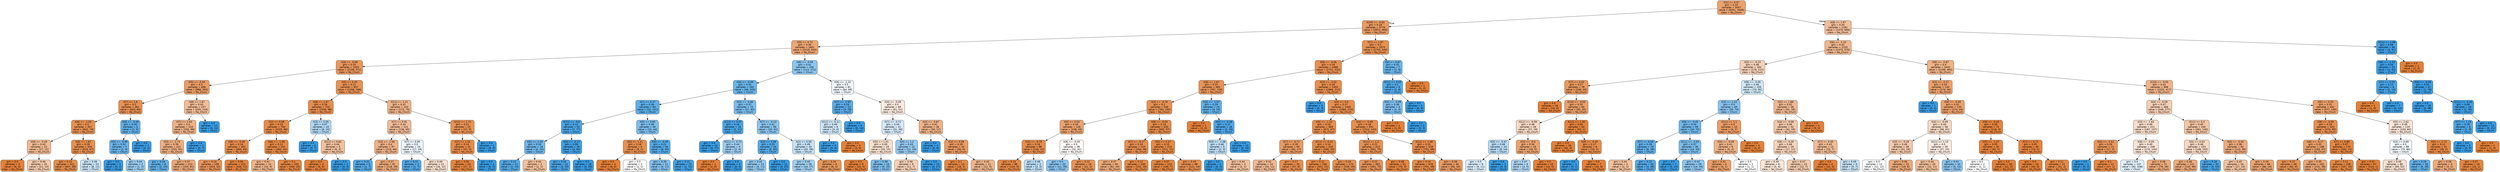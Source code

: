 digraph Tree {
node [shape=box, style="filled, rounded", color="black", fontname=helvetica] ;
edge [fontname=helvetica] ;
0 [label="X[1] <= 0.57\ngini = 0.33\nsamples = 5057\nvalue = [6351, 1649]\nclass = No_Churn", fillcolor="#eca26c"] ;
1 [label="X[10] <= -0.03\ngini = 0.28\nsamples = 3776\nvalue = [4972, 983]\nclass = No_Churn", fillcolor="#ea9a60"] ;
0 -> 1 [labeldistance=2.5, labelangle=45, headlabel="True"] ;
2 [label="X[5] <= 0.72\ngini = 0.35\nsamples = 1801\nvalue = [2219, 643]\nclass = No_Churn", fillcolor="#eda672"] ;
1 -> 2 ;
3 [label="X[4] <= -0.09\ngini = 0.25\nsamples = 1555\nvalue = [2106, 371]\nclass = No_Churn", fillcolor="#ea975c"] ;
2 -> 3 ;
4 [label="X[5] <= -0.04\ngini = 0.3\nsamples = 698\nvalue = [898, 203]\nclass = No_Churn", fillcolor="#eb9d66"] ;
3 -> 4 ;
5 [label="X[7] <= 1.8\ngini = 0.2\nsamples = 461\nvalue = [643, 84]\nclass = No_Churn", fillcolor="#e89153"] ;
4 -> 5 ;
6 [label="X[6] <= -1.56\ngini = 0.2\nsamples = 457\nvalue = [642, 79]\nclass = No_Churn", fillcolor="#e89151"] ;
5 -> 6 ;
7 [label="X[9] <= -0.45\ngini = 0.43\nsamples = 23\nvalue = [27, 12]\nclass = No_Churn", fillcolor="#f1b991"] ;
6 -> 7 ;
8 [label="gini = 0.0\nsamples = 3\nvalue = [6, 0]\nclass = No_Churn", fillcolor="#e58139"] ;
7 -> 8 ;
9 [label="gini = 0.46\nsamples = 20\nvalue = [21, 12]\nclass = No_Churn", fillcolor="#f4c9aa"] ;
7 -> 9 ;
10 [label="X[8] <= 1.67\ngini = 0.18\nsamples = 434\nvalue = [615, 67]\nclass = No_Churn", fillcolor="#e88f4f"] ;
6 -> 10 ;
11 [label="gini = 0.15\nsamples = 421\nvalue = [607, 56]\nclass = No_Churn", fillcolor="#e78d4b"] ;
10 -> 11 ;
12 [label="gini = 0.49\nsamples = 13\nvalue = [8, 11]\nclass = Churn", fillcolor="#c9e4f8"] ;
10 -> 12 ;
13 [label="X[9] <= -0.45\ngini = 0.28\nsamples = 4\nvalue = [1, 5]\nclass = Churn", fillcolor="#61b1ea"] ;
5 -> 13 ;
14 [label="X[5] <= -0.99\ngini = 0.32\nsamples = 3\nvalue = [1, 4]\nclass = Churn", fillcolor="#6ab6ec"] ;
13 -> 14 ;
15 [label="gini = 0.0\nsamples = 1\nvalue = [0, 2]\nclass = Churn", fillcolor="#399de5"] ;
14 -> 15 ;
16 [label="gini = 0.44\nsamples = 2\nvalue = [1, 2]\nclass = Churn", fillcolor="#9ccef2"] ;
14 -> 16 ;
17 [label="gini = 0.0\nsamples = 1\nvalue = [0, 1]\nclass = Churn", fillcolor="#399de5"] ;
13 -> 17 ;
18 [label="X[8] <= 1.67\ngini = 0.43\nsamples = 237\nvalue = [255, 119]\nclass = No_Churn", fillcolor="#f1bc95"] ;
4 -> 18 ;
19 [label="X[7] <= 1.63\ngini = 0.4\nsamples = 224\nvalue = [255, 98]\nclass = No_Churn", fillcolor="#efb185"] ;
18 -> 19 ;
20 [label="X[3] <= -1.74\ngini = 0.39\nsamples = 221\nvalue = [255, 91]\nclass = No_Churn", fillcolor="#eeae80"] ;
19 -> 20 ;
21 [label="gini = 0.28\nsamples = 8\nvalue = [2, 10]\nclass = Churn", fillcolor="#61b1ea"] ;
20 -> 21 ;
22 [label="gini = 0.37\nsamples = 213\nvalue = [253, 81]\nclass = No_Churn", fillcolor="#eda978"] ;
20 -> 22 ;
23 [label="gini = 0.0\nsamples = 3\nvalue = [0, 7]\nclass = Churn", fillcolor="#399de5"] ;
19 -> 23 ;
24 [label="gini = 0.0\nsamples = 13\nvalue = [0, 21]\nclass = Churn", fillcolor="#399de5"] ;
18 -> 24 ;
25 [label="X[5] <= 0.25\ngini = 0.21\nsamples = 857\nvalue = [1208, 168]\nclass = No_Churn", fillcolor="#e99355"] ;
3 -> 25 ;
26 [label="X[8] <= 1.67\ngini = 0.16\nsamples = 714\nvalue = [1035, 98]\nclass = No_Churn", fillcolor="#e78d4c"] ;
25 -> 26 ;
27 [label="X[2] <= 0.58\ngini = 0.15\nsamples = 704\nvalue = [1029, 88]\nclass = No_Churn", fillcolor="#e78c4a"] ;
26 -> 27 ;
28 [label="X[8] <= -0.05\ngini = 0.16\nsamples = 463\nvalue = [669, 64]\nclass = No_Churn", fillcolor="#e78d4c"] ;
27 -> 28 ;
29 [label="gini = 0.24\nsamples = 238\nvalue = [323, 52]\nclass = No_Churn", fillcolor="#e99559"] ;
28 -> 29 ;
30 [label="gini = 0.06\nsamples = 225\nvalue = [346, 12]\nclass = No_Churn", fillcolor="#e68540"] ;
28 -> 30 ;
31 [label="X[6] <= -1.56\ngini = 0.12\nsamples = 241\nvalue = [360, 24]\nclass = No_Churn", fillcolor="#e78946"] ;
27 -> 31 ;
32 [label="gini = 0.41\nsamples = 12\nvalue = [10, 4]\nclass = No_Churn", fillcolor="#efb388"] ;
31 -> 32 ;
33 [label="gini = 0.1\nsamples = 229\nvalue = [350, 20]\nclass = No_Churn", fillcolor="#e68844"] ;
31 -> 33 ;
34 [label="X[3] <= 0.05\ngini = 0.47\nsamples = 10\nvalue = [6, 10]\nclass = Churn", fillcolor="#b0d8f5"] ;
26 -> 34 ;
35 [label="gini = 0.0\nsamples = 5\nvalue = [0, 7]\nclass = Churn", fillcolor="#399de5"] ;
34 -> 35 ;
36 [label="X[11] <= 0.62\ngini = 0.44\nsamples = 5\nvalue = [6, 3]\nclass = No_Churn", fillcolor="#f2c09c"] ;
34 -> 36 ;
37 [label="gini = 0.0\nsamples = 3\nvalue = [6, 0]\nclass = No_Churn", fillcolor="#e58139"] ;
36 -> 37 ;
38 [label="gini = 0.0\nsamples = 2\nvalue = [0, 3]\nclass = Churn", fillcolor="#399de5"] ;
36 -> 38 ;
39 [label="X[11] <= 1.21\ngini = 0.41\nsamples = 143\nvalue = [173, 70]\nclass = No_Churn", fillcolor="#f0b489"] ;
25 -> 39 ;
40 [label="X[7] <= 0.91\ngini = 0.44\nsamples = 121\nvalue = [136, 65]\nclass = No_Churn", fillcolor="#f1bd98"] ;
39 -> 40 ;
41 [label="X[3] <= -1.56\ngini = 0.4\nsamples = 97\nvalue = [119, 46]\nclass = No_Churn", fillcolor="#efb286"] ;
40 -> 41 ;
42 [label="gini = 0.22\nsamples = 6\nvalue = [1, 7]\nclass = Churn", fillcolor="#55abe9"] ;
41 -> 42 ;
43 [label="gini = 0.37\nsamples = 91\nvalue = [118, 39]\nclass = No_Churn", fillcolor="#eeab7a"] ;
41 -> 43 ;
44 [label="X[7] <= 0.95\ngini = 0.5\nsamples = 24\nvalue = [17, 19]\nclass = Churn", fillcolor="#eaf5fc"] ;
40 -> 44 ;
45 [label="gini = 0.22\nsamples = 3\nvalue = [1, 7]\nclass = Churn", fillcolor="#55abe9"] ;
44 -> 45 ;
46 [label="gini = 0.49\nsamples = 21\nvalue = [16, 12]\nclass = No_Churn", fillcolor="#f8e0ce"] ;
44 -> 46 ;
47 [label="X[11] <= 1.71\ngini = 0.21\nsamples = 22\nvalue = [37, 5]\nclass = No_Churn", fillcolor="#e99254"] ;
39 -> 47 ;
48 [label="X[7] <= 1.31\ngini = 0.14\nsamples = 21\nvalue = [37, 3]\nclass = No_Churn", fillcolor="#e78b49"] ;
47 -> 48 ;
49 [label="gini = 0.05\nsamples = 20\nvalue = [37, 1]\nclass = No_Churn", fillcolor="#e6843e"] ;
48 -> 49 ;
50 [label="gini = 0.0\nsamples = 1\nvalue = [0, 2]\nclass = Churn", fillcolor="#399de5"] ;
48 -> 50 ;
51 [label="gini = 0.0\nsamples = 1\nvalue = [0, 2]\nclass = Churn", fillcolor="#399de5"] ;
47 -> 51 ;
52 [label="X[8] <= -0.05\ngini = 0.41\nsamples = 246\nvalue = [113, 272]\nclass = Churn", fillcolor="#8bc6f0"] ;
2 -> 52 ;
53 [label="X[4] <= -0.09\ngini = 0.31\nsamples = 165\nvalue = [49, 203]\nclass = Churn", fillcolor="#69b5eb"] ;
52 -> 53 ;
54 [label="X[7] <= 0.37\ngini = 0.26\nsamples = 93\nvalue = [22, 121]\nclass = Churn", fillcolor="#5dafea"] ;
53 -> 54 ;
55 [label="X[11] <= -0.6\ngini = 0.15\nsamples = 53\nvalue = [7, 77]\nclass = Churn", fillcolor="#4ba6e7"] ;
54 -> 55 ;
56 [label="X[5] <= 2.43\ngini = 0.33\nsamples = 14\nvalue = [4, 15]\nclass = Churn", fillcolor="#6eb7ec"] ;
55 -> 56 ;
57 [label="gini = 0.22\nsamples = 12\nvalue = [2, 14]\nclass = Churn", fillcolor="#55abe9"] ;
56 -> 57 ;
58 [label="gini = 0.44\nsamples = 2\nvalue = [2, 1]\nclass = No_Churn", fillcolor="#f2c09c"] ;
56 -> 58 ;
59 [label="X[6] <= -0.17\ngini = 0.09\nsamples = 39\nvalue = [3, 62]\nclass = Churn", fillcolor="#43a2e6"] ;
55 -> 59 ;
60 [label="gini = 0.15\nsamples = 21\nvalue = [3, 33]\nclass = Churn", fillcolor="#4ba6e7"] ;
59 -> 60 ;
61 [label="gini = 0.0\nsamples = 18\nvalue = [0, 29]\nclass = Churn", fillcolor="#399de5"] ;
59 -> 61 ;
62 [label="X[5] <= 0.82\ngini = 0.38\nsamples = 40\nvalue = [15, 44]\nclass = Churn", fillcolor="#7cbeee"] ;
54 -> 62 ;
63 [label="X[6] <= 1.21\ngini = 0.18\nsamples = 6\nvalue = [9, 1]\nclass = No_Churn", fillcolor="#e88f4f"] ;
62 -> 63 ;
64 [label="gini = 0.0\nsamples = 4\nvalue = [8, 0]\nclass = No_Churn", fillcolor="#e58139"] ;
63 -> 64 ;
65 [label="gini = 0.5\nsamples = 2\nvalue = [1, 1]\nclass = No_Churn", fillcolor="#ffffff"] ;
63 -> 65 ;
66 [label="X[9] <= -0.45\ngini = 0.21\nsamples = 34\nvalue = [6, 43]\nclass = Churn", fillcolor="#55abe9"] ;
62 -> 66 ;
67 [label="gini = 0.39\nsamples = 11\nvalue = [4, 11]\nclass = Churn", fillcolor="#81c1ee"] ;
66 -> 67 ;
68 [label="gini = 0.11\nsamples = 23\nvalue = [2, 32]\nclass = Churn", fillcolor="#45a3e7"] ;
66 -> 68 ;
69 [label="X[3] <= -0.84\ngini = 0.37\nsamples = 72\nvalue = [27, 82]\nclass = Churn", fillcolor="#7abdee"] ;
53 -> 69 ;
70 [label="X[11] <= 0.57\ngini = 0.16\nsamples = 16\nvalue = [2, 21]\nclass = Churn", fillcolor="#4ca6e7"] ;
69 -> 70 ;
71 [label="gini = 0.0\nsamples = 12\nvalue = [0, 17]\nclass = Churn", fillcolor="#399de5"] ;
70 -> 71 ;
72 [label="X[11] <= 0.72\ngini = 0.44\nsamples = 4\nvalue = [2, 4]\nclass = Churn", fillcolor="#9ccef2"] ;
70 -> 72 ;
73 [label="gini = 0.0\nsamples = 1\nvalue = [2, 0]\nclass = No_Churn", fillcolor="#e58139"] ;
72 -> 73 ;
74 [label="gini = 0.0\nsamples = 3\nvalue = [0, 4]\nclass = Churn", fillcolor="#399de5"] ;
72 -> 74 ;
75 [label="X[7] <= -0.13\ngini = 0.41\nsamples = 56\nvalue = [25, 61]\nclass = Churn", fillcolor="#8ac5f0"] ;
69 -> 75 ;
76 [label="X[3] <= 0.26\ngini = 0.23\nsamples = 24\nvalue = [5, 33]\nclass = Churn", fillcolor="#57ace9"] ;
75 -> 76 ;
77 [label="gini = 0.43\nsamples = 13\nvalue = [5, 11]\nclass = Churn", fillcolor="#93caf1"] ;
76 -> 77 ;
78 [label="gini = 0.0\nsamples = 11\nvalue = [0, 22]\nclass = Churn", fillcolor="#399de5"] ;
76 -> 78 ;
79 [label="X[2] <= 0.58\ngini = 0.49\nsamples = 32\nvalue = [20, 28]\nclass = Churn", fillcolor="#c6e3f8"] ;
75 -> 79 ;
80 [label="gini = 0.45\nsamples = 26\nvalue = [14, 27]\nclass = Churn", fillcolor="#a0d0f2"] ;
79 -> 80 ;
81 [label="gini = 0.24\nsamples = 6\nvalue = [6, 1]\nclass = No_Churn", fillcolor="#e9965a"] ;
79 -> 81 ;
82 [label="X[6] <= -1.22\ngini = 0.5\nsamples = 81\nvalue = [64, 69]\nclass = Churn", fillcolor="#f1f8fd"] ;
52 -> 82 ;
83 [label="X[7] <= -0.87\ngini = 0.24\nsamples = 12\nvalue = [3, 18]\nclass = Churn", fillcolor="#5aade9"] ;
82 -> 83 ;
84 [label="X[11] <= -0.11\ngini = 0.49\nsamples = 6\nvalue = [3, 4]\nclass = Churn", fillcolor="#cee6f8"] ;
83 -> 84 ;
85 [label="gini = 0.0\nsamples = 3\nvalue = [0, 4]\nclass = Churn", fillcolor="#399de5"] ;
84 -> 85 ;
86 [label="gini = 0.0\nsamples = 3\nvalue = [3, 0]\nclass = No_Churn", fillcolor="#e58139"] ;
84 -> 86 ;
87 [label="gini = 0.0\nsamples = 6\nvalue = [0, 14]\nclass = Churn", fillcolor="#399de5"] ;
83 -> 87 ;
88 [label="X[4] <= -0.09\ngini = 0.5\nsamples = 69\nvalue = [61, 51]\nclass = No_Churn", fillcolor="#fbeadf"] ;
82 -> 88 ;
89 [label="X[7] <= -0.72\ngini = 0.49\nsamples = 41\nvalue = [31, 39]\nclass = Churn", fillcolor="#d6ebfa"] ;
88 -> 89 ;
90 [label="X[5] <= 1.01\ngini = 0.49\nsamples = 19\nvalue = [20, 15]\nclass = No_Churn", fillcolor="#f8e0ce"] ;
89 -> 90 ;
91 [label="gini = 0.0\nsamples = 9\nvalue = [15, 0]\nclass = No_Churn", fillcolor="#e58139"] ;
90 -> 91 ;
92 [label="gini = 0.38\nsamples = 10\nvalue = [5, 15]\nclass = Churn", fillcolor="#7bbeee"] ;
90 -> 92 ;
93 [label="X[5] <= 1.2\ngini = 0.43\nsamples = 22\nvalue = [11, 24]\nclass = Churn", fillcolor="#94caf1"] ;
89 -> 93 ;
94 [label="gini = 0.48\nsamples = 9\nvalue = [11, 7]\nclass = No_Churn", fillcolor="#f6d1b7"] ;
93 -> 94 ;
95 [label="gini = 0.0\nsamples = 13\nvalue = [0, 17]\nclass = Churn", fillcolor="#399de5"] ;
93 -> 95 ;
96 [label="X[3] <= -0.87\ngini = 0.41\nsamples = 28\nvalue = [30, 12]\nclass = No_Churn", fillcolor="#efb388"] ;
88 -> 96 ;
97 [label="gini = 0.0\nsamples = 4\nvalue = [0, 6]\nclass = Churn", fillcolor="#399de5"] ;
96 -> 97 ;
98 [label="X[2] <= 0.58\ngini = 0.28\nsamples = 24\nvalue = [30, 6]\nclass = No_Churn", fillcolor="#ea9a61"] ;
96 -> 98 ;
99 [label="gini = 0.1\nsamples = 13\nvalue = [18, 1]\nclass = No_Churn", fillcolor="#e68844"] ;
98 -> 99 ;
100 [label="gini = 0.42\nsamples = 11\nvalue = [12, 5]\nclass = No_Churn", fillcolor="#f0b58b"] ;
98 -> 100 ;
101 [label="X[7] <= 1.97\ngini = 0.2\nsamples = 1975\nvalue = [2753, 340]\nclass = No_Churn", fillcolor="#e89151"] ;
1 -> 101 ;
102 [label="X[9] <= -0.45\ngini = 0.19\nsamples = 1968\nvalue = [2751, 332]\nclass = No_Churn", fillcolor="#e89051"] ;
101 -> 102 ;
103 [label="X[8] <= 1.67\ngini = 0.23\nsamples = 565\nvalue = [767, 119]\nclass = No_Churn", fillcolor="#e99558"] ;
102 -> 103 ;
104 [label="X[3] <= -0.78\ngini = 0.2\nsamples = 546\nvalue = [763, 100]\nclass = No_Churn", fillcolor="#e89253"] ;
103 -> 104 ;
105 [label="X[5] <= 0.53\ngini = 0.34\nsamples = 126\nvalue = [158, 43]\nclass = No_Churn", fillcolor="#eca36f"] ;
104 -> 105 ;
106 [label="X[3] <= -0.79\ngini = 0.16\nsamples = 88\nvalue = [126, 12]\nclass = No_Churn", fillcolor="#e78d4c"] ;
105 -> 106 ;
107 [label="gini = 0.13\nsamples = 86\nvalue = [124, 9]\nclass = No_Churn", fillcolor="#e78a47"] ;
106 -> 107 ;
108 [label="gini = 0.48\nsamples = 2\nvalue = [2, 3]\nclass = Churn", fillcolor="#bddef6"] ;
106 -> 108 ;
109 [label="X[8] <= -0.05\ngini = 0.5\nsamples = 38\nvalue = [32, 31]\nclass = No_Churn", fillcolor="#fefbf9"] ;
105 -> 109 ;
110 [label="gini = 0.4\nsamples = 22\nvalue = [11, 28]\nclass = Churn", fillcolor="#87c4ef"] ;
109 -> 110 ;
111 [label="gini = 0.22\nsamples = 16\nvalue = [21, 3]\nclass = No_Churn", fillcolor="#e99355"] ;
109 -> 111 ;
112 [label="X[8] <= -0.05\ngini = 0.16\nsamples = 420\nvalue = [605, 57]\nclass = No_Churn", fillcolor="#e78d4c"] ;
104 -> 112 ;
113 [label="X[7] <= -0.17\ngini = 0.19\nsamples = 210\nvalue = [294, 36]\nclass = No_Churn", fillcolor="#e89051"] ;
112 -> 113 ;
114 [label="gini = 0.37\nsamples = 50\nvalue = [62, 20]\nclass = No_Churn", fillcolor="#edaa79"] ;
113 -> 114 ;
115 [label="gini = 0.12\nsamples = 160\nvalue = [232, 16]\nclass = No_Churn", fillcolor="#e78a47"] ;
113 -> 115 ;
116 [label="X[6] <= 0.17\ngini = 0.12\nsamples = 210\nvalue = [311, 21]\nclass = No_Churn", fillcolor="#e78a46"] ;
112 -> 116 ;
117 [label="gini = 0.07\nsamples = 122\nvalue = [190, 7]\nclass = No_Churn", fillcolor="#e68640"] ;
116 -> 117 ;
118 [label="gini = 0.19\nsamples = 88\nvalue = [121, 14]\nclass = No_Churn", fillcolor="#e89050"] ;
116 -> 118 ;
119 [label="X[3] <= -1.97\ngini = 0.29\nsamples = 19\nvalue = [4, 19]\nclass = Churn", fillcolor="#63b2ea"] ;
103 -> 119 ;
120 [label="gini = 0.0\nsamples = 1\nvalue = [2, 0]\nclass = No_Churn", fillcolor="#e58139"] ;
119 -> 120 ;
121 [label="X[5] <= -0.28\ngini = 0.17\nsamples = 18\nvalue = [2, 19]\nclass = Churn", fillcolor="#4ea7e8"] ;
119 -> 121 ;
122 [label="X[5] <= -1.08\ngini = 0.48\nsamples = 5\nvalue = [2, 3]\nclass = Churn", fillcolor="#bddef6"] ;
121 -> 122 ;
123 [label="gini = 0.0\nsamples = 2\nvalue = [0, 2]\nclass = Churn", fillcolor="#399de5"] ;
122 -> 123 ;
124 [label="gini = 0.44\nsamples = 3\nvalue = [2, 1]\nclass = No_Churn", fillcolor="#f2c09c"] ;
122 -> 124 ;
125 [label="gini = 0.0\nsamples = 13\nvalue = [0, 16]\nclass = Churn", fillcolor="#399de5"] ;
121 -> 125 ;
126 [label="X[3] <= -2.52\ngini = 0.18\nsamples = 1403\nvalue = [1984, 213]\nclass = No_Churn", fillcolor="#e88f4e"] ;
102 -> 126 ;
127 [label="gini = 0.0\nsamples = 3\nvalue = [0, 3]\nclass = Churn", fillcolor="#399de5"] ;
126 -> 127 ;
128 [label="X[0] <= 0.0\ngini = 0.17\nsamples = 1400\nvalue = [1984, 210]\nclass = No_Churn", fillcolor="#e88e4e"] ;
126 -> 128 ;
129 [label="X[6] <= -1.22\ngini = 0.16\nsamples = 469\nvalue = [672, 67]\nclass = No_Churn", fillcolor="#e88e4d"] ;
128 -> 129 ;
130 [label="X[7] <= -0.71\ngini = 0.28\nsamples = 59\nvalue = [82, 17]\nclass = No_Churn", fillcolor="#ea9b62"] ;
129 -> 130 ;
131 [label="gini = 0.42\nsamples = 24\nvalue = [25, 11]\nclass = No_Churn", fillcolor="#f0b890"] ;
130 -> 131 ;
132 [label="gini = 0.17\nsamples = 35\nvalue = [57, 6]\nclass = No_Churn", fillcolor="#e88e4e"] ;
130 -> 132 ;
133 [label="X[11] <= 0.13\ngini = 0.14\nsamples = 410\nvalue = [590, 50]\nclass = No_Churn", fillcolor="#e78c4a"] ;
129 -> 133 ;
134 [label="gini = 0.11\nsamples = 236\nvalue = [351, 21]\nclass = No_Churn", fillcolor="#e78945"] ;
133 -> 134 ;
135 [label="gini = 0.19\nsamples = 174\nvalue = [239, 29]\nclass = No_Churn", fillcolor="#e89051"] ;
133 -> 135 ;
136 [label="X[4] <= -0.09\ngini = 0.18\nsamples = 931\nvalue = [1312, 143]\nclass = No_Churn", fillcolor="#e88f4f"] ;
128 -> 136 ;
137 [label="X[11] <= 1.2\ngini = 0.21\nsamples = 413\nvalue = [561, 75]\nclass = No_Churn", fillcolor="#e89253"] ;
136 -> 137 ;
138 [label="gini = 0.22\nsamples = 362\nvalue = [491, 72]\nclass = No_Churn", fillcolor="#e99356"] ;
137 -> 138 ;
139 [label="gini = 0.08\nsamples = 51\nvalue = [70, 3]\nclass = No_Churn", fillcolor="#e68641"] ;
137 -> 139 ;
140 [label="X[11] <= 1.48\ngini = 0.15\nsamples = 518\nvalue = [751, 68]\nclass = No_Churn", fillcolor="#e78c4b"] ;
136 -> 140 ;
141 [label="gini = 0.14\nsamples = 478\nvalue = [701, 58]\nclass = No_Churn", fillcolor="#e78b49"] ;
140 -> 141 ;
142 [label="gini = 0.28\nsamples = 40\nvalue = [50, 10]\nclass = No_Churn", fillcolor="#ea9a61"] ;
140 -> 142 ;
143 [label="X[6] <= 0.87\ngini = 0.32\nsamples = 7\nvalue = [2, 8]\nclass = Churn", fillcolor="#6ab6ec"] ;
101 -> 143 ;
144 [label="X[11] <= 0.55\ngini = 0.2\nsamples = 6\nvalue = [1, 8]\nclass = Churn", fillcolor="#52a9e8"] ;
143 -> 144 ;
145 [label="X[4] <= -0.09\ngini = 0.38\nsamples = 4\nvalue = [1, 3]\nclass = Churn", fillcolor="#7bbeee"] ;
144 -> 145 ;
146 [label="gini = 0.0\nsamples = 1\nvalue = [1, 0]\nclass = No_Churn", fillcolor="#e58139"] ;
145 -> 146 ;
147 [label="gini = 0.0\nsamples = 3\nvalue = [0, 3]\nclass = Churn", fillcolor="#399de5"] ;
145 -> 147 ;
148 [label="gini = 0.0\nsamples = 2\nvalue = [0, 5]\nclass = Churn", fillcolor="#399de5"] ;
144 -> 148 ;
149 [label="gini = 0.0\nsamples = 1\nvalue = [1, 0]\nclass = No_Churn", fillcolor="#e58139"] ;
143 -> 149 ;
150 [label="X[8] <= 1.67\ngini = 0.44\nsamples = 1281\nvalue = [1379, 666]\nclass = No_Churn", fillcolor="#f2be99"] ;
0 -> 150 [labeldistance=2.5, labelangle=-45, headlabel="False"] ;
151 [label="X[6] <= -1.22\ngini = 0.42\nsamples = 1225\nvalue = [1375, 575]\nclass = No_Churn", fillcolor="#f0b68c"] ;
150 -> 151 ;
152 [label="X[5] <= -0.23\ngini = 0.48\nsamples = 183\nvalue = [176, 112]\nclass = No_Churn", fillcolor="#f6d1b7"] ;
151 -> 152 ;
153 [label="X[7] <= 0.42\ngini = 0.27\nsamples = 78\nvalue = [106, 20]\nclass = No_Churn", fillcolor="#ea995e"] ;
152 -> 153 ;
154 [label="gini = 0.0\nsamples = 18\nvalue = [24, 0]\nclass = No_Churn", fillcolor="#e58139"] ;
153 -> 154 ;
155 [label="X[10] <= -0.03\ngini = 0.32\nsamples = 60\nvalue = [82, 20]\nclass = No_Churn", fillcolor="#eba069"] ;
153 -> 155 ;
156 [label="X[11] <= -0.58\ngini = 0.48\nsamples = 26\nvalue = [27, 19]\nclass = No_Churn", fillcolor="#f7dac4"] ;
155 -> 156 ;
157 [label="X[5] <= -0.47\ngini = 0.48\nsamples = 10\nvalue = [9, 14]\nclass = Churn", fillcolor="#b8dcf6"] ;
156 -> 157 ;
158 [label="gini = 0.5\nsamples = 9\nvalue = [9, 11]\nclass = Churn", fillcolor="#dbedfa"] ;
157 -> 158 ;
159 [label="gini = 0.0\nsamples = 1\nvalue = [0, 3]\nclass = Churn", fillcolor="#399de5"] ;
157 -> 159 ;
160 [label="X[3] <= -0.4\ngini = 0.34\nsamples = 16\nvalue = [18, 5]\nclass = No_Churn", fillcolor="#eca470"] ;
156 -> 160 ;
161 [label="gini = 0.47\nsamples = 6\nvalue = [3, 5]\nclass = Churn", fillcolor="#b0d8f5"] ;
160 -> 161 ;
162 [label="gini = 0.0\nsamples = 10\nvalue = [15, 0]\nclass = No_Churn", fillcolor="#e58139"] ;
160 -> 162 ;
163 [label="X[11] <= 1.35\ngini = 0.04\nsamples = 34\nvalue = [55, 1]\nclass = No_Churn", fillcolor="#e5833d"] ;
155 -> 163 ;
164 [label="gini = 0.0\nsamples = 26\nvalue = [45, 0]\nclass = No_Churn", fillcolor="#e58139"] ;
163 -> 164 ;
165 [label="X[9] <= -0.45\ngini = 0.17\nsamples = 8\nvalue = [10, 1]\nclass = No_Churn", fillcolor="#e88e4d"] ;
163 -> 165 ;
166 [label="gini = 0.0\nsamples = 1\nvalue = [0, 1]\nclass = Churn", fillcolor="#399de5"] ;
165 -> 166 ;
167 [label="gini = 0.0\nsamples = 7\nvalue = [10, 0]\nclass = No_Churn", fillcolor="#e58139"] ;
165 -> 167 ;
168 [label="X[8] <= -0.05\ngini = 0.49\nsamples = 105\nvalue = [70, 92]\nclass = Churn", fillcolor="#d0e8f9"] ;
152 -> 168 ;
169 [label="X[3] <= 1.23\ngini = 0.4\nsamples = 69\nvalue = [29, 74]\nclass = Churn", fillcolor="#87c3ef"] ;
168 -> 169 ;
170 [label="X[9] <= -0.45\ngini = 0.34\nsamples = 59\nvalue = [20, 72]\nclass = Churn", fillcolor="#70b8ec"] ;
169 -> 170 ;
171 [label="X[7] <= 0.28\ngini = 0.28\nsamples = 23\nvalue = [6, 29]\nclass = Churn", fillcolor="#62b1ea"] ;
170 -> 171 ;
172 [label="gini = 0.44\nsamples = 3\nvalue = [2, 1]\nclass = No_Churn", fillcolor="#f2c09c"] ;
171 -> 172 ;
173 [label="gini = 0.22\nsamples = 20\nvalue = [4, 28]\nclass = Churn", fillcolor="#55abe9"] ;
171 -> 173 ;
174 [label="X[11] <= -0.93\ngini = 0.37\nsamples = 36\nvalue = [14, 43]\nclass = Churn", fillcolor="#79bded"] ;
170 -> 174 ;
175 [label="gini = 0.0\nsamples = 7\nvalue = [0, 10]\nclass = Churn", fillcolor="#399de5"] ;
174 -> 175 ;
176 [label="gini = 0.42\nsamples = 29\nvalue = [14, 33]\nclass = Churn", fillcolor="#8dc7f0"] ;
174 -> 176 ;
177 [label="X[11] <= 1.1\ngini = 0.3\nsamples = 10\nvalue = [9, 2]\nclass = No_Churn", fillcolor="#eb9d65"] ;
169 -> 177 ;
178 [label="X[4] <= -0.09\ngini = 0.41\nsamples = 6\nvalue = [5, 2]\nclass = No_Churn", fillcolor="#efb388"] ;
177 -> 178 ;
179 [label="gini = 0.32\nsamples = 4\nvalue = [4, 1]\nclass = No_Churn", fillcolor="#eca06a"] ;
178 -> 179 ;
180 [label="gini = 0.5\nsamples = 2\nvalue = [1, 1]\nclass = No_Churn", fillcolor="#ffffff"] ;
178 -> 180 ;
181 [label="gini = 0.0\nsamples = 4\nvalue = [4, 0]\nclass = No_Churn", fillcolor="#e58139"] ;
177 -> 181 ;
182 [label="X[5] <= 1.86\ngini = 0.42\nsamples = 36\nvalue = [41, 18]\nclass = No_Churn", fillcolor="#f0b890"] ;
168 -> 182 ;
183 [label="X[4] <= -0.09\ngini = 0.46\nsamples = 32\nvalue = [32, 18]\nclass = No_Churn", fillcolor="#f4c8a8"] ;
182 -> 183 ;
184 [label="X[9] <= -0.45\ngini = 0.48\nsamples = 19\nvalue = [17, 11]\nclass = No_Churn", fillcolor="#f6d3b9"] ;
183 -> 184 ;
185 [label="gini = 0.49\nsamples = 6\nvalue = [5, 4]\nclass = No_Churn", fillcolor="#fae6d7"] ;
184 -> 185 ;
186 [label="gini = 0.47\nsamples = 13\nvalue = [12, 7]\nclass = No_Churn", fillcolor="#f4caac"] ;
184 -> 186 ;
187 [label="X[7] <= 0.45\ngini = 0.43\nsamples = 13\nvalue = [15, 7]\nclass = No_Churn", fillcolor="#f1bc95"] ;
183 -> 187 ;
188 [label="gini = 0.0\nsamples = 4\nvalue = [10, 0]\nclass = No_Churn", fillcolor="#e58139"] ;
187 -> 188 ;
189 [label="gini = 0.49\nsamples = 9\nvalue = [5, 7]\nclass = Churn", fillcolor="#c6e3f8"] ;
187 -> 189 ;
190 [label="gini = 0.0\nsamples = 4\nvalue = [9, 0]\nclass = No_Churn", fillcolor="#e58139"] ;
182 -> 190 ;
191 [label="X[6] <= -0.87\ngini = 0.4\nsamples = 1042\nvalue = [1199, 463]\nclass = No_Churn", fillcolor="#efb285"] ;
151 -> 191 ;
192 [label="X[3] <= -2.27\ngini = 0.33\nsamples = 134\nvalue = [174, 46]\nclass = No_Churn", fillcolor="#eca26d"] ;
191 -> 192 ;
193 [label="gini = 0.0\nsamples = 1\nvalue = [0, 2]\nclass = Churn", fillcolor="#399de5"] ;
192 -> 193 ;
194 [label="X[8] <= -0.05\ngini = 0.32\nsamples = 133\nvalue = [174, 44]\nclass = No_Churn", fillcolor="#eca16b"] ;
192 -> 194 ;
195 [label="X[4] <= -0.09\ngini = 0.49\nsamples = 58\nvalue = [58, 41]\nclass = No_Churn", fillcolor="#f7dac5"] ;
194 -> 195 ;
196 [label="X[3] <= -0.19\ngini = 0.46\nsamples = 28\nvalue = [31, 18]\nclass = No_Churn", fillcolor="#f4caac"] ;
195 -> 196 ;
197 [label="gini = 0.5\nsamples = 13\nvalue = [12, 12]\nclass = No_Churn", fillcolor="#ffffff"] ;
196 -> 197 ;
198 [label="gini = 0.36\nsamples = 15\nvalue = [19, 6]\nclass = No_Churn", fillcolor="#eda978"] ;
196 -> 198 ;
199 [label="X[11] <= 1.15\ngini = 0.5\nsamples = 30\nvalue = [27, 23]\nclass = No_Churn", fillcolor="#fbece2"] ;
195 -> 199 ;
200 [label="gini = 0.44\nsamples = 20\nvalue = [22, 11]\nclass = No_Churn", fillcolor="#f2c09c"] ;
199 -> 200 ;
201 [label="gini = 0.42\nsamples = 10\nvalue = [5, 12]\nclass = Churn", fillcolor="#8bc6f0"] ;
199 -> 201 ;
202 [label="X[9] <= -0.45\ngini = 0.05\nsamples = 75\nvalue = [116, 3]\nclass = No_Churn", fillcolor="#e6843e"] ;
194 -> 202 ;
203 [label="X[5] <= -1.27\ngini = 0.05\nsamples = 30\nvalue = [42, 1]\nclass = No_Churn", fillcolor="#e6843e"] ;
202 -> 203 ;
204 [label="gini = 0.5\nsamples = 2\nvalue = [1, 1]\nclass = No_Churn", fillcolor="#ffffff"] ;
203 -> 204 ;
205 [label="gini = 0.0\nsamples = 28\nvalue = [41, 0]\nclass = No_Churn", fillcolor="#e58139"] ;
203 -> 205 ;
206 [label="X[7] <= 0.72\ngini = 0.05\nsamples = 45\nvalue = [74, 2]\nclass = No_Churn", fillcolor="#e6843e"] ;
202 -> 206 ;
207 [label="gini = 0.0\nsamples = 24\nvalue = [43, 0]\nclass = No_Churn", fillcolor="#e58139"] ;
206 -> 207 ;
208 [label="gini = 0.11\nsamples = 21\nvalue = [31, 2]\nclass = No_Churn", fillcolor="#e78946"] ;
206 -> 208 ;
209 [label="X[10] <= -0.03\ngini = 0.41\nsamples = 908\nvalue = [1025, 417]\nclass = No_Churn", fillcolor="#f0b48a"] ;
191 -> 209 ;
210 [label="X[4] <= -0.09\ngini = 0.47\nsamples = 466\nvalue = [448, 277]\nclass = No_Churn", fillcolor="#f5cfb3"] ;
209 -> 210 ;
211 [label="X[3] <= -1.63\ngini = 0.49\nsamples = 221\nvalue = [187, 137]\nclass = No_Churn", fillcolor="#f8ddca"] ;
210 -> 211 ;
212 [label="X[3] <= -2.51\ngini = 0.26\nsamples = 13\nvalue = [17, 3]\nclass = No_Churn", fillcolor="#ea975c"] ;
211 -> 212 ;
213 [label="gini = 0.0\nsamples = 1\nvalue = [0, 2]\nclass = Churn", fillcolor="#399de5"] ;
212 -> 213 ;
214 [label="gini = 0.1\nsamples = 12\nvalue = [17, 1]\nclass = No_Churn", fillcolor="#e78845"] ;
212 -> 214 ;
215 [label="X[8] <= -0.05\ngini = 0.49\nsamples = 208\nvalue = [170, 134]\nclass = No_Churn", fillcolor="#f9e4d5"] ;
211 -> 215 ;
216 [label="gini = 0.5\nsamples = 137\nvalue = [92, 108]\nclass = Churn", fillcolor="#e2f0fb"] ;
215 -> 216 ;
217 [label="gini = 0.38\nsamples = 71\nvalue = [78, 26]\nclass = No_Churn", fillcolor="#eeab7b"] ;
215 -> 217 ;
218 [label="X[11] <= 0.3\ngini = 0.45\nsamples = 245\nvalue = [261, 140]\nclass = No_Churn", fillcolor="#f3c5a3"] ;
210 -> 218 ;
219 [label="X[5] <= 0.53\ngini = 0.48\nsamples = 153\nvalue = [148, 102]\nclass = No_Churn", fillcolor="#f7d8c1"] ;
218 -> 219 ;
220 [label="gini = 0.38\nsamples = 121\nvalue = [143, 48]\nclass = No_Churn", fillcolor="#eeab7b"] ;
219 -> 220 ;
221 [label="gini = 0.16\nsamples = 32\nvalue = [5, 54]\nclass = Churn", fillcolor="#4ba6e7"] ;
219 -> 221 ;
222 [label="X[9] <= -0.45\ngini = 0.38\nsamples = 92\nvalue = [113, 38]\nclass = No_Churn", fillcolor="#eeab7c"] ;
218 -> 222 ;
223 [label="gini = 0.45\nsamples = 24\nvalue = [27, 14]\nclass = No_Churn", fillcolor="#f2c2a0"] ;
222 -> 223 ;
224 [label="gini = 0.34\nsamples = 68\nvalue = [86, 24]\nclass = No_Churn", fillcolor="#eca470"] ;
222 -> 224 ;
225 [label="X[5] <= 0.53\ngini = 0.31\nsamples = 442\nvalue = [577, 140]\nclass = No_Churn", fillcolor="#eba069"] ;
209 -> 225 ;
226 [label="X[8] <= -0.05\ngini = 0.19\nsamples = 323\nvalue = [474, 58]\nclass = No_Churn", fillcolor="#e89051"] ;
225 -> 226 ;
227 [label="X[6] <= -0.17\ngini = 0.31\nsamples = 148\nvalue = [193, 47]\nclass = No_Churn", fillcolor="#eba069"] ;
226 -> 227 ;
228 [label="gini = 0.22\nsamples = 46\nvalue = [62, 9]\nclass = No_Churn", fillcolor="#e99356"] ;
227 -> 228 ;
229 [label="gini = 0.35\nsamples = 102\nvalue = [131, 38]\nclass = No_Churn", fillcolor="#eda672"] ;
227 -> 229 ;
230 [label="X[7] <= 0.89\ngini = 0.07\nsamples = 175\nvalue = [281, 11]\nclass = No_Churn", fillcolor="#e68641"] ;
226 -> 230 ;
231 [label="gini = 0.11\nsamples = 108\nvalue = [167, 10]\nclass = No_Churn", fillcolor="#e78945"] ;
230 -> 231 ;
232 [label="gini = 0.02\nsamples = 67\nvalue = [114, 1]\nclass = No_Churn", fillcolor="#e5823b"] ;
230 -> 232 ;
233 [label="X[5] <= 2.62\ngini = 0.49\nsamples = 119\nvalue = [103, 82]\nclass = No_Churn", fillcolor="#fae5d7"] ;
225 -> 233 ;
234 [label="X[3] <= 0.69\ngini = 0.5\nsamples = 98\nvalue = [75, 80]\nclass = Churn", fillcolor="#f3f9fd"] ;
233 -> 234 ;
235 [label="gini = 0.49\nsamples = 80\nvalue = [69, 52]\nclass = No_Churn", fillcolor="#f9e0ce"] ;
234 -> 235 ;
236 [label="gini = 0.29\nsamples = 18\nvalue = [6, 28]\nclass = Churn", fillcolor="#63b2eb"] ;
234 -> 236 ;
237 [label="X[5] <= 2.72\ngini = 0.12\nsamples = 21\nvalue = [28, 2]\nclass = No_Churn", fillcolor="#e78a47"] ;
233 -> 237 ;
238 [label="gini = 0.38\nsamples = 3\nvalue = [3, 1]\nclass = No_Churn", fillcolor="#eeab7b"] ;
237 -> 238 ;
239 [label="gini = 0.07\nsamples = 18\nvalue = [25, 1]\nclass = No_Churn", fillcolor="#e68641"] ;
237 -> 239 ;
240 [label="X[11] <= 1.66\ngini = 0.08\nsamples = 56\nvalue = [4, 91]\nclass = Churn", fillcolor="#42a1e6"] ;
150 -> 240 ;
241 [label="X[6] <= -1.22\ngini = 0.04\nsamples = 55\nvalue = [2, 91]\nclass = Churn", fillcolor="#3d9fe6"] ;
240 -> 241 ;
242 [label="X[7] <= 0.29\ngini = 0.13\nsamples = 8\nvalue = [1, 13]\nclass = Churn", fillcolor="#48a5e7"] ;
241 -> 242 ;
243 [label="gini = 0.0\nsamples = 1\nvalue = [1, 0]\nclass = No_Churn", fillcolor="#e58139"] ;
242 -> 243 ;
244 [label="gini = 0.0\nsamples = 7\nvalue = [0, 13]\nclass = Churn", fillcolor="#399de5"] ;
242 -> 244 ;
245 [label="X[4] <= -0.09\ngini = 0.02\nsamples = 47\nvalue = [1, 78]\nclass = Churn", fillcolor="#3c9ee5"] ;
241 -> 245 ;
246 [label="gini = 0.0\nsamples = 29\nvalue = [0, 48]\nclass = Churn", fillcolor="#399de5"] ;
245 -> 246 ;
247 [label="X[11] <= -0.45\ngini = 0.06\nsamples = 18\nvalue = [1, 30]\nclass = Churn", fillcolor="#40a0e6"] ;
245 -> 247 ;
248 [label="X[7] <= 1.15\ngini = 0.18\nsamples = 6\nvalue = [1, 9]\nclass = Churn", fillcolor="#4fa8e8"] ;
247 -> 248 ;
249 [label="gini = 0.0\nsamples = 5\nvalue = [0, 9]\nclass = Churn", fillcolor="#399de5"] ;
248 -> 249 ;
250 [label="gini = 0.0\nsamples = 1\nvalue = [1, 0]\nclass = No_Churn", fillcolor="#e58139"] ;
248 -> 250 ;
251 [label="gini = 0.0\nsamples = 12\nvalue = [0, 21]\nclass = Churn", fillcolor="#399de5"] ;
247 -> 251 ;
252 [label="gini = 0.0\nsamples = 1\nvalue = [2, 0]\nclass = No_Churn", fillcolor="#e58139"] ;
240 -> 252 ;
}